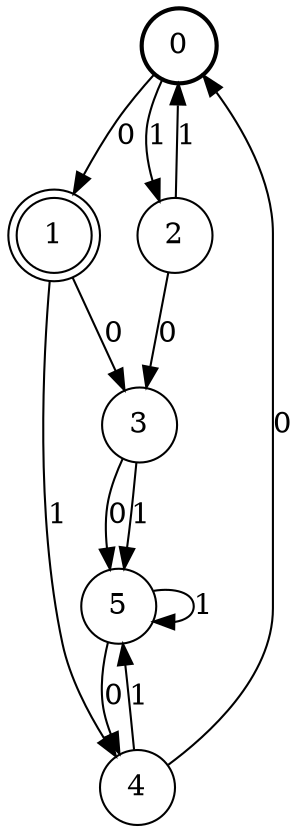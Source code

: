 digraph Automat {
    node [shape = circle];
    0 [style = "bold"];
    0 -> 1 [label = "0"];
    0 -> 2 [label = "1"];
    1 [peripheries=2]
    1 -> 3 [label = "0"];
    1 -> 4 [label = "1"];
    2 -> 3 [label = "0"];
    2 -> 0 [label = "1"];
    3 -> 5 [label = "0"];
    3 -> 5 [label = "1"];
    4 -> 0 [label = "0"];
    4 -> 5 [label = "1"];
    5 -> 4 [label = "0"];
    5 -> 5 [label = "1"];
}
